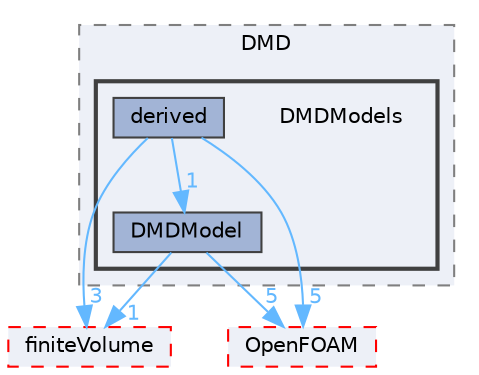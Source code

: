 digraph "src/functionObjects/field/DMD/DMDModels"
{
 // LATEX_PDF_SIZE
  bgcolor="transparent";
  edge [fontname=Helvetica,fontsize=10,labelfontname=Helvetica,labelfontsize=10];
  node [fontname=Helvetica,fontsize=10,shape=box,height=0.2,width=0.4];
  compound=true
  subgraph clusterdir_675c4cb4f22bf6610c19d117e7806a77 {
    graph [ bgcolor="#edf0f7", pencolor="grey50", label="DMD", fontname=Helvetica,fontsize=10 style="filled,dashed", URL="dir_675c4cb4f22bf6610c19d117e7806a77.html",tooltip=""]
  subgraph clusterdir_e8097c01d6e2dce06f6f09e45eda10e2 {
    graph [ bgcolor="#edf0f7", pencolor="grey25", label="", fontname=Helvetica,fontsize=10 style="filled,bold", URL="dir_e8097c01d6e2dce06f6f09e45eda10e2.html",tooltip=""]
    dir_e8097c01d6e2dce06f6f09e45eda10e2 [shape=plaintext, label="DMDModels"];
  dir_9a8c53a0740f4f57e69af46b92851c9a [label="derived", fillcolor="#a2b4d6", color="grey25", style="filled", URL="dir_9a8c53a0740f4f57e69af46b92851c9a.html",tooltip=""];
  dir_e0a22567f64748865c14da1b41f584a8 [label="DMDModel", fillcolor="#a2b4d6", color="grey25", style="filled", URL="dir_e0a22567f64748865c14da1b41f584a8.html",tooltip=""];
  }
  }
  dir_9bd15774b555cf7259a6fa18f99fe99b [label="finiteVolume", fillcolor="#edf0f7", color="red", style="filled,dashed", URL="dir_9bd15774b555cf7259a6fa18f99fe99b.html",tooltip=""];
  dir_c5473ff19b20e6ec4dfe5c310b3778a8 [label="OpenFOAM", fillcolor="#edf0f7", color="red", style="filled,dashed", URL="dir_c5473ff19b20e6ec4dfe5c310b3778a8.html",tooltip=""];
  dir_9a8c53a0740f4f57e69af46b92851c9a->dir_c5473ff19b20e6ec4dfe5c310b3778a8 [headlabel="5", labeldistance=1.5 headhref="dir_000853_002695.html" href="dir_000853_002695.html" color="steelblue1" fontcolor="steelblue1"];
  dir_9a8c53a0740f4f57e69af46b92851c9a->dir_e0a22567f64748865c14da1b41f584a8 [headlabel="1", labeldistance=1.5 headhref="dir_000853_000995.html" href="dir_000853_000995.html" color="steelblue1" fontcolor="steelblue1"];
  dir_9a8c53a0740f4f57e69af46b92851c9a->dir_9bd15774b555cf7259a6fa18f99fe99b [headlabel="3", labeldistance=1.5 headhref="dir_000853_001387.html" href="dir_000853_001387.html" color="steelblue1" fontcolor="steelblue1"];
  dir_e0a22567f64748865c14da1b41f584a8->dir_9bd15774b555cf7259a6fa18f99fe99b [headlabel="1", labeldistance=1.5 headhref="dir_000995_001387.html" href="dir_000995_001387.html" color="steelblue1" fontcolor="steelblue1"];
  dir_e0a22567f64748865c14da1b41f584a8->dir_c5473ff19b20e6ec4dfe5c310b3778a8 [headlabel="5", labeldistance=1.5 headhref="dir_000995_002695.html" href="dir_000995_002695.html" color="steelblue1" fontcolor="steelblue1"];
}
